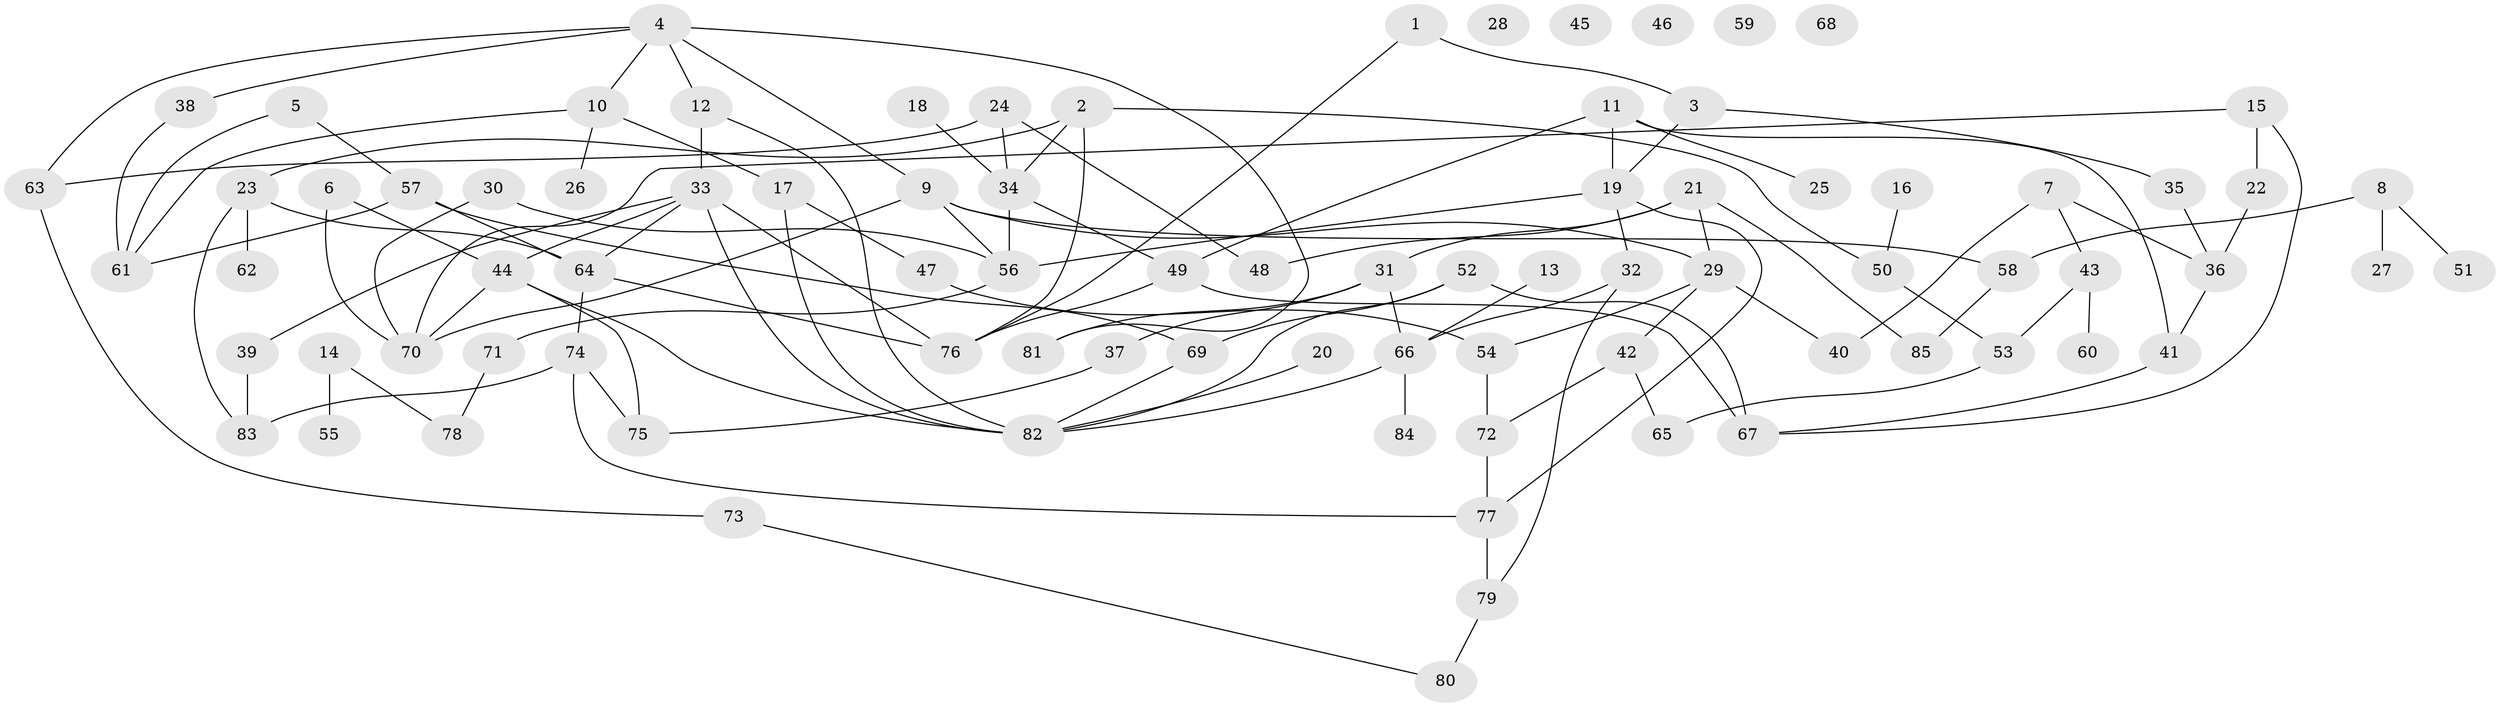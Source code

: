 // Generated by graph-tools (version 1.1) at 2025/39/03/09/25 04:39:01]
// undirected, 85 vertices, 120 edges
graph export_dot {
graph [start="1"]
  node [color=gray90,style=filled];
  1;
  2;
  3;
  4;
  5;
  6;
  7;
  8;
  9;
  10;
  11;
  12;
  13;
  14;
  15;
  16;
  17;
  18;
  19;
  20;
  21;
  22;
  23;
  24;
  25;
  26;
  27;
  28;
  29;
  30;
  31;
  32;
  33;
  34;
  35;
  36;
  37;
  38;
  39;
  40;
  41;
  42;
  43;
  44;
  45;
  46;
  47;
  48;
  49;
  50;
  51;
  52;
  53;
  54;
  55;
  56;
  57;
  58;
  59;
  60;
  61;
  62;
  63;
  64;
  65;
  66;
  67;
  68;
  69;
  70;
  71;
  72;
  73;
  74;
  75;
  76;
  77;
  78;
  79;
  80;
  81;
  82;
  83;
  84;
  85;
  1 -- 3;
  1 -- 76;
  2 -- 23;
  2 -- 34;
  2 -- 50;
  2 -- 76;
  3 -- 19;
  3 -- 35;
  4 -- 9;
  4 -- 10;
  4 -- 12;
  4 -- 38;
  4 -- 63;
  4 -- 81;
  5 -- 57;
  5 -- 61;
  6 -- 44;
  6 -- 70;
  7 -- 36;
  7 -- 40;
  7 -- 43;
  8 -- 27;
  8 -- 51;
  8 -- 58;
  9 -- 29;
  9 -- 56;
  9 -- 58;
  9 -- 70;
  10 -- 17;
  10 -- 26;
  10 -- 61;
  11 -- 19;
  11 -- 25;
  11 -- 41;
  11 -- 49;
  12 -- 33;
  12 -- 82;
  13 -- 66;
  14 -- 55;
  14 -- 78;
  15 -- 22;
  15 -- 67;
  15 -- 70;
  16 -- 50;
  17 -- 47;
  17 -- 82;
  18 -- 34;
  19 -- 32;
  19 -- 56;
  19 -- 77;
  20 -- 82;
  21 -- 29;
  21 -- 31;
  21 -- 48;
  21 -- 85;
  22 -- 36;
  23 -- 62;
  23 -- 64;
  23 -- 83;
  24 -- 34;
  24 -- 48;
  24 -- 63;
  29 -- 40;
  29 -- 42;
  29 -- 54;
  30 -- 56;
  30 -- 70;
  31 -- 37;
  31 -- 66;
  31 -- 81;
  32 -- 66;
  32 -- 79;
  33 -- 39;
  33 -- 44;
  33 -- 64;
  33 -- 76;
  33 -- 82;
  34 -- 49;
  34 -- 56;
  35 -- 36;
  36 -- 41;
  37 -- 75;
  38 -- 61;
  39 -- 83;
  41 -- 67;
  42 -- 65;
  42 -- 72;
  43 -- 53;
  43 -- 60;
  44 -- 70;
  44 -- 75;
  44 -- 82;
  47 -- 54;
  49 -- 67;
  49 -- 76;
  50 -- 53;
  52 -- 67;
  52 -- 69;
  52 -- 82;
  53 -- 65;
  54 -- 72;
  56 -- 71;
  57 -- 61;
  57 -- 64;
  57 -- 69;
  58 -- 85;
  63 -- 73;
  64 -- 74;
  64 -- 76;
  66 -- 82;
  66 -- 84;
  69 -- 82;
  71 -- 78;
  72 -- 77;
  73 -- 80;
  74 -- 75;
  74 -- 77;
  74 -- 83;
  77 -- 79;
  79 -- 80;
}
